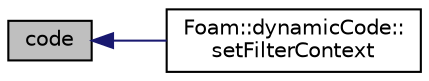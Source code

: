 digraph "code"
{
  bgcolor="transparent";
  edge [fontname="Helvetica",fontsize="10",labelfontname="Helvetica",labelfontsize="10"];
  node [fontname="Helvetica",fontsize="10",shape=record];
  rankdir="LR";
  Node1 [label="code",height=0.2,width=0.4,color="black", fillcolor="grey75", style="filled", fontcolor="black"];
  Node1 -> Node2 [dir="back",color="midnightblue",fontsize="10",style="solid",fontname="Helvetica"];
  Node2 [label="Foam::dynamicCode::\lsetFilterContext",height=0.2,width=0.4,color="black",URL="$a00595.html#a9fb6decafaa7baafa002326b82315d7c",tooltip="Define filter variables for code, codeInclude, SHA1sum. "];
}
